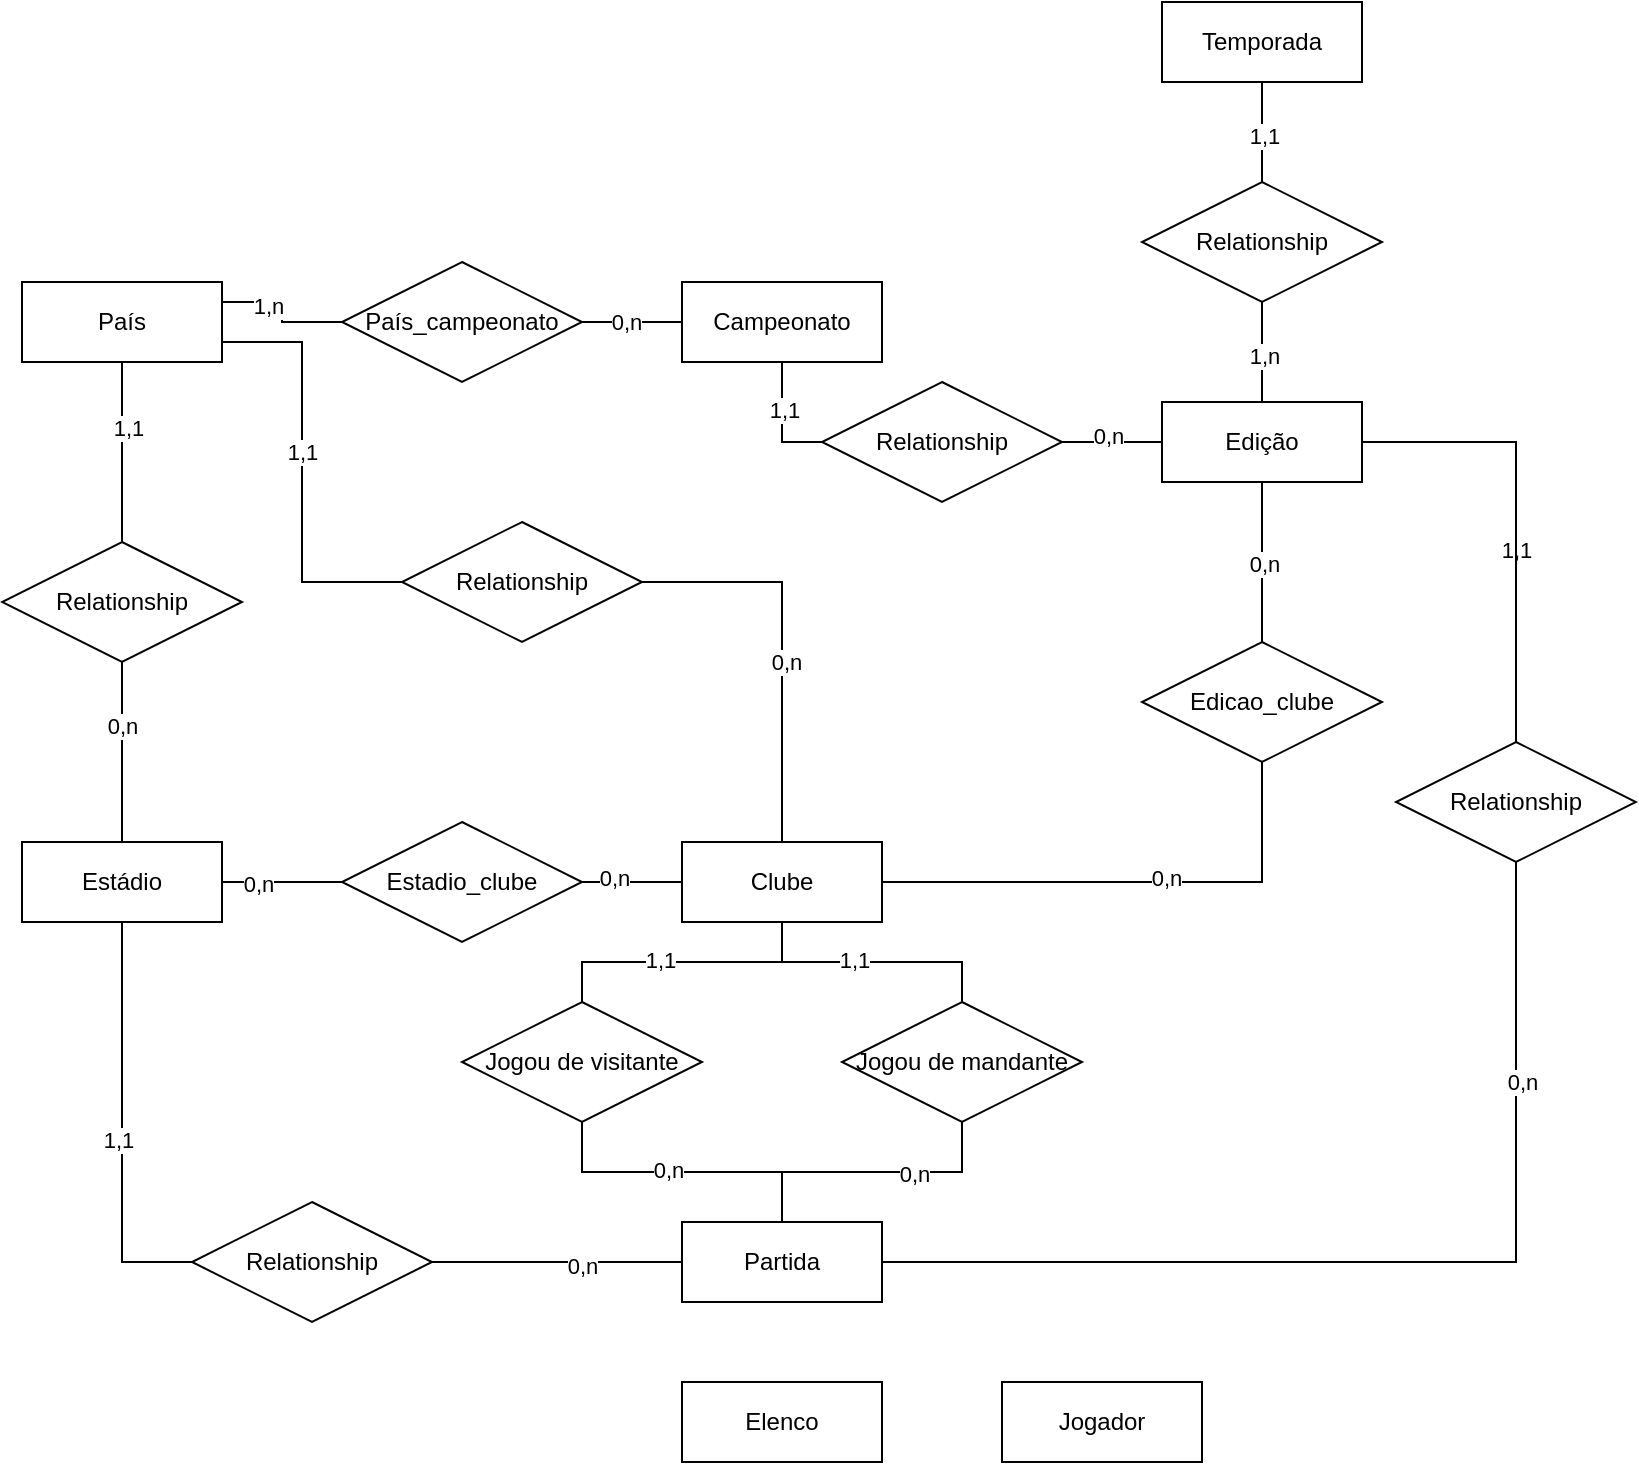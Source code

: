 <mxfile version="22.0.4" type="github">
  <diagram name="Página-1" id="wu61jTHMR0RudlEywtw_">
    <mxGraphModel dx="1723" dy="760" grid="1" gridSize="10" guides="1" tooltips="1" connect="1" arrows="1" fold="1" page="1" pageScale="1" pageWidth="827" pageHeight="1169" math="0" shadow="0">
      <root>
        <mxCell id="0" />
        <mxCell id="1" parent="0" />
        <mxCell id="DVxih_do49LNcKvW1eOE-18" style="edgeStyle=orthogonalEdgeStyle;rounded=0;orthogonalLoop=1;jettySize=auto;html=1;endArrow=none;endFill=0;exitX=1;exitY=0.25;exitDx=0;exitDy=0;" parent="1" source="DVxih_do49LNcKvW1eOE-14" target="DVxih_do49LNcKvW1eOE-17" edge="1">
          <mxGeometry relative="1" as="geometry" />
        </mxCell>
        <mxCell id="DVxih_do49LNcKvW1eOE-21" value="1,n" style="edgeLabel;html=1;align=center;verticalAlign=middle;resizable=0;points=[];" parent="DVxih_do49LNcKvW1eOE-18" vertex="1" connectable="0">
          <mxGeometry x="-0.36" y="-2" relative="1" as="geometry">
            <mxPoint as="offset" />
          </mxGeometry>
        </mxCell>
        <mxCell id="DVxih_do49LNcKvW1eOE-14" value="País" style="whiteSpace=wrap;html=1;align=center;" parent="1" vertex="1">
          <mxGeometry x="20" y="230" width="100" height="40" as="geometry" />
        </mxCell>
        <mxCell id="RqUicOI7TiJI8YXZ8y7m-11" style="edgeStyle=orthogonalEdgeStyle;rounded=0;orthogonalLoop=1;jettySize=auto;html=1;entryX=0;entryY=0.5;entryDx=0;entryDy=0;endArrow=none;endFill=0;" parent="1" source="DVxih_do49LNcKvW1eOE-16" target="RqUicOI7TiJI8YXZ8y7m-10" edge="1">
          <mxGeometry relative="1" as="geometry">
            <Array as="points">
              <mxPoint x="400" y="310" />
            </Array>
          </mxGeometry>
        </mxCell>
        <mxCell id="RqUicOI7TiJI8YXZ8y7m-14" value="1,1" style="edgeLabel;html=1;align=center;verticalAlign=middle;resizable=0;points=[];" parent="RqUicOI7TiJI8YXZ8y7m-11" vertex="1" connectable="0">
          <mxGeometry x="-0.2" y="1" relative="1" as="geometry">
            <mxPoint as="offset" />
          </mxGeometry>
        </mxCell>
        <mxCell id="DVxih_do49LNcKvW1eOE-16" value="Campeonato" style="whiteSpace=wrap;html=1;align=center;" parent="1" vertex="1">
          <mxGeometry x="350" y="230" width="100" height="40" as="geometry" />
        </mxCell>
        <mxCell id="DVxih_do49LNcKvW1eOE-17" value="País_campeonato" style="shape=rhombus;perimeter=rhombusPerimeter;whiteSpace=wrap;html=1;align=center;" parent="1" vertex="1">
          <mxGeometry x="180" y="220" width="120" height="60" as="geometry" />
        </mxCell>
        <mxCell id="DVxih_do49LNcKvW1eOE-24" style="edgeStyle=orthogonalEdgeStyle;rounded=0;orthogonalLoop=1;jettySize=auto;html=1;exitX=0;exitY=0.5;exitDx=0;exitDy=0;endArrow=none;endFill=0;" parent="1" source="DVxih_do49LNcKvW1eOE-16" target="DVxih_do49LNcKvW1eOE-17" edge="1">
          <mxGeometry relative="1" as="geometry">
            <mxPoint x="330" y="220" as="sourcePoint" />
          </mxGeometry>
        </mxCell>
        <mxCell id="DVxih_do49LNcKvW1eOE-39" value="0,n" style="edgeLabel;html=1;align=center;verticalAlign=middle;resizable=0;points=[];" parent="DVxih_do49LNcKvW1eOE-24" vertex="1" connectable="0">
          <mxGeometry x="0.133" y="-3" relative="1" as="geometry">
            <mxPoint y="3" as="offset" />
          </mxGeometry>
        </mxCell>
        <mxCell id="RqUicOI7TiJI8YXZ8y7m-17" style="edgeStyle=orthogonalEdgeStyle;rounded=0;orthogonalLoop=1;jettySize=auto;html=1;entryX=0.5;entryY=0;entryDx=0;entryDy=0;endArrow=none;endFill=0;" parent="1" source="DVxih_do49LNcKvW1eOE-22" target="RqUicOI7TiJI8YXZ8y7m-15" edge="1">
          <mxGeometry relative="1" as="geometry" />
        </mxCell>
        <mxCell id="RqUicOI7TiJI8YXZ8y7m-19" value="1,1" style="edgeLabel;html=1;align=center;verticalAlign=middle;resizable=0;points=[];" parent="RqUicOI7TiJI8YXZ8y7m-17" vertex="1" connectable="0">
          <mxGeometry x="0.067" y="1" relative="1" as="geometry">
            <mxPoint as="offset" />
          </mxGeometry>
        </mxCell>
        <mxCell id="DVxih_do49LNcKvW1eOE-22" value="Temporada" style="whiteSpace=wrap;html=1;align=center;" parent="1" vertex="1">
          <mxGeometry x="590" y="90" width="100" height="40" as="geometry" />
        </mxCell>
        <mxCell id="DVxih_do49LNcKvW1eOE-50" style="edgeStyle=orthogonalEdgeStyle;rounded=0;orthogonalLoop=1;jettySize=auto;html=1;endArrow=none;endFill=0;entryX=1;entryY=0.5;entryDx=0;entryDy=0;exitX=0.5;exitY=0;exitDx=0;exitDy=0;" parent="1" source="DVxih_do49LNcKvW1eOE-44" target="DVxih_do49LNcKvW1eOE-49" edge="1">
          <mxGeometry relative="1" as="geometry">
            <mxPoint x="440" y="460" as="sourcePoint" />
            <mxPoint x="370" y="330" as="targetPoint" />
            <Array as="points">
              <mxPoint x="400" y="380" />
            </Array>
          </mxGeometry>
        </mxCell>
        <mxCell id="DVxih_do49LNcKvW1eOE-53" value="0,n" style="edgeLabel;html=1;align=center;verticalAlign=middle;resizable=0;points=[];" parent="DVxih_do49LNcKvW1eOE-50" vertex="1" connectable="0">
          <mxGeometry x="-0.095" y="-2" relative="1" as="geometry">
            <mxPoint as="offset" />
          </mxGeometry>
        </mxCell>
        <mxCell id="DVxih_do49LNcKvW1eOE-58" style="edgeStyle=orthogonalEdgeStyle;rounded=0;orthogonalLoop=1;jettySize=auto;html=1;entryX=0.5;entryY=0;entryDx=0;entryDy=0;endArrow=none;endFill=0;" parent="1" source="DVxih_do49LNcKvW1eOE-44" target="DVxih_do49LNcKvW1eOE-56" edge="1">
          <mxGeometry relative="1" as="geometry" />
        </mxCell>
        <mxCell id="DVxih_do49LNcKvW1eOE-67" value="1,1" style="edgeLabel;html=1;align=center;verticalAlign=middle;resizable=0;points=[];" parent="DVxih_do49LNcKvW1eOE-58" vertex="1" connectable="0">
          <mxGeometry x="0.165" y="-1" relative="1" as="geometry">
            <mxPoint as="offset" />
          </mxGeometry>
        </mxCell>
        <mxCell id="DVxih_do49LNcKvW1eOE-60" style="edgeStyle=orthogonalEdgeStyle;rounded=0;orthogonalLoop=1;jettySize=auto;html=1;endArrow=none;endFill=0;entryX=0.5;entryY=0;entryDx=0;entryDy=0;exitX=0.5;exitY=1;exitDx=0;exitDy=0;" parent="1" source="DVxih_do49LNcKvW1eOE-44" target="DVxih_do49LNcKvW1eOE-57" edge="1">
          <mxGeometry relative="1" as="geometry" />
        </mxCell>
        <mxCell id="DVxih_do49LNcKvW1eOE-68" value="1,1" style="edgeLabel;html=1;align=center;verticalAlign=middle;resizable=0;points=[];" parent="DVxih_do49LNcKvW1eOE-60" vertex="1" connectable="0">
          <mxGeometry x="-0.143" y="1" relative="1" as="geometry">
            <mxPoint as="offset" />
          </mxGeometry>
        </mxCell>
        <mxCell id="RqUicOI7TiJI8YXZ8y7m-21" style="edgeStyle=orthogonalEdgeStyle;rounded=0;orthogonalLoop=1;jettySize=auto;html=1;entryX=0.5;entryY=1;entryDx=0;entryDy=0;endArrow=none;endFill=0;exitX=1;exitY=0.5;exitDx=0;exitDy=0;" parent="1" source="DVxih_do49LNcKvW1eOE-44" target="RqUicOI7TiJI8YXZ8y7m-22" edge="1">
          <mxGeometry relative="1" as="geometry">
            <mxPoint x="640" y="470" as="targetPoint" />
          </mxGeometry>
        </mxCell>
        <mxCell id="RqUicOI7TiJI8YXZ8y7m-25" value="0,n" style="edgeLabel;html=1;align=center;verticalAlign=middle;resizable=0;points=[];" parent="RqUicOI7TiJI8YXZ8y7m-21" vertex="1" connectable="0">
          <mxGeometry x="0.133" y="2" relative="1" as="geometry">
            <mxPoint as="offset" />
          </mxGeometry>
        </mxCell>
        <mxCell id="DVxih_do49LNcKvW1eOE-44" value="Clube" style="whiteSpace=wrap;html=1;align=center;" parent="1" vertex="1">
          <mxGeometry x="350" y="510" width="100" height="40" as="geometry" />
        </mxCell>
        <mxCell id="DVxih_do49LNcKvW1eOE-51" style="edgeStyle=orthogonalEdgeStyle;rounded=0;orthogonalLoop=1;jettySize=auto;html=1;endArrow=none;endFill=0;exitX=0;exitY=0.5;exitDx=0;exitDy=0;entryX=1;entryY=0.75;entryDx=0;entryDy=0;" parent="1" source="DVxih_do49LNcKvW1eOE-49" target="DVxih_do49LNcKvW1eOE-14" edge="1">
          <mxGeometry relative="1" as="geometry">
            <Array as="points">
              <mxPoint x="160" y="380" />
              <mxPoint x="160" y="260" />
            </Array>
          </mxGeometry>
        </mxCell>
        <mxCell id="DVxih_do49LNcKvW1eOE-52" value="1,1" style="edgeLabel;html=1;align=center;verticalAlign=middle;resizable=0;points=[];" parent="DVxih_do49LNcKvW1eOE-51" vertex="1" connectable="0">
          <mxGeometry x="0.102" relative="1" as="geometry">
            <mxPoint as="offset" />
          </mxGeometry>
        </mxCell>
        <mxCell id="DVxih_do49LNcKvW1eOE-49" value="Relationship" style="shape=rhombus;perimeter=rhombusPerimeter;whiteSpace=wrap;html=1;align=center;" parent="1" vertex="1">
          <mxGeometry x="210" y="350" width="120" height="60" as="geometry" />
        </mxCell>
        <mxCell id="YWX6sTPGv2kubYQZJfxd-3" style="edgeStyle=orthogonalEdgeStyle;rounded=0;orthogonalLoop=1;jettySize=auto;html=1;entryX=0.5;entryY=1;entryDx=0;entryDy=0;endArrow=none;endFill=0;exitX=1;exitY=0.5;exitDx=0;exitDy=0;" parent="1" source="DVxih_do49LNcKvW1eOE-54" target="YWX6sTPGv2kubYQZJfxd-4" edge="1">
          <mxGeometry relative="1" as="geometry">
            <Array as="points">
              <mxPoint x="767" y="720" />
            </Array>
          </mxGeometry>
        </mxCell>
        <mxCell id="YWX6sTPGv2kubYQZJfxd-5" value="1,1" style="edgeLabel;html=1;align=center;verticalAlign=middle;resizable=0;points=[];" parent="YWX6sTPGv2kubYQZJfxd-3" vertex="1" connectable="0">
          <mxGeometry x="0.402" y="-1" relative="1" as="geometry">
            <mxPoint x="-1" y="-311" as="offset" />
          </mxGeometry>
        </mxCell>
        <mxCell id="YWX6sTPGv2kubYQZJfxd-6" value="0,n" style="edgeLabel;html=1;align=center;verticalAlign=middle;resizable=0;points=[];" parent="YWX6sTPGv2kubYQZJfxd-3" vertex="1" connectable="0">
          <mxGeometry x="-0.293" y="2" relative="1" as="geometry">
            <mxPoint x="137" y="-88" as="offset" />
          </mxGeometry>
        </mxCell>
        <mxCell id="DVxih_do49LNcKvW1eOE-54" value="Partida" style="whiteSpace=wrap;html=1;align=center;" parent="1" vertex="1">
          <mxGeometry x="350" y="700" width="100" height="40" as="geometry" />
        </mxCell>
        <mxCell id="DVxih_do49LNcKvW1eOE-59" style="edgeStyle=orthogonalEdgeStyle;rounded=0;orthogonalLoop=1;jettySize=auto;html=1;endArrow=none;endFill=0;" parent="1" source="DVxih_do49LNcKvW1eOE-56" target="DVxih_do49LNcKvW1eOE-54" edge="1">
          <mxGeometry relative="1" as="geometry" />
        </mxCell>
        <mxCell id="DVxih_do49LNcKvW1eOE-65" value="0,n" style="edgeLabel;html=1;align=center;verticalAlign=middle;resizable=0;points=[];" parent="DVxih_do49LNcKvW1eOE-59" vertex="1" connectable="0">
          <mxGeometry x="-0.099" y="1" relative="1" as="geometry">
            <mxPoint as="offset" />
          </mxGeometry>
        </mxCell>
        <mxCell id="DVxih_do49LNcKvW1eOE-56" value="Jogou de visitante" style="shape=rhombus;perimeter=rhombusPerimeter;whiteSpace=wrap;html=1;align=center;" parent="1" vertex="1">
          <mxGeometry x="240" y="590" width="120" height="60" as="geometry" />
        </mxCell>
        <mxCell id="DVxih_do49LNcKvW1eOE-61" style="edgeStyle=orthogonalEdgeStyle;rounded=0;orthogonalLoop=1;jettySize=auto;html=1;endArrow=none;endFill=0;entryX=0.5;entryY=0;entryDx=0;entryDy=0;exitX=0.5;exitY=1;exitDx=0;exitDy=0;" parent="1" source="DVxih_do49LNcKvW1eOE-57" target="DVxih_do49LNcKvW1eOE-54" edge="1">
          <mxGeometry relative="1" as="geometry" />
        </mxCell>
        <mxCell id="DVxih_do49LNcKvW1eOE-66" value="0,n" style="edgeLabel;html=1;align=center;verticalAlign=middle;resizable=0;points=[];" parent="DVxih_do49LNcKvW1eOE-61" vertex="1" connectable="0">
          <mxGeometry x="-0.29" y="1" relative="1" as="geometry">
            <mxPoint as="offset" />
          </mxGeometry>
        </mxCell>
        <mxCell id="DVxih_do49LNcKvW1eOE-57" value="Jogou de mandante" style="shape=rhombus;perimeter=rhombusPerimeter;whiteSpace=wrap;html=1;align=center;" parent="1" vertex="1">
          <mxGeometry x="430" y="590" width="120" height="60" as="geometry" />
        </mxCell>
        <mxCell id="DVxih_do49LNcKvW1eOE-71" value="Elenco" style="whiteSpace=wrap;html=1;align=center;" parent="1" vertex="1">
          <mxGeometry x="350" y="780" width="100" height="40" as="geometry" />
        </mxCell>
        <mxCell id="YWX6sTPGv2kubYQZJfxd-1" value="Jogador" style="whiteSpace=wrap;html=1;align=center;" parent="1" vertex="1">
          <mxGeometry x="510" y="780" width="100" height="40" as="geometry" />
        </mxCell>
        <mxCell id="YWX6sTPGv2kubYQZJfxd-8" style="edgeStyle=orthogonalEdgeStyle;rounded=0;orthogonalLoop=1;jettySize=auto;html=1;entryX=0;entryY=0.5;entryDx=0;entryDy=0;endArrow=none;endFill=0;" parent="1" source="YWX6sTPGv2kubYQZJfxd-2" target="YWX6sTPGv2kubYQZJfxd-7" edge="1">
          <mxGeometry relative="1" as="geometry" />
        </mxCell>
        <mxCell id="YWX6sTPGv2kubYQZJfxd-10" value="0,n" style="edgeLabel;html=1;align=center;verticalAlign=middle;resizable=0;points=[];" parent="YWX6sTPGv2kubYQZJfxd-8" vertex="1" connectable="0">
          <mxGeometry x="-0.4" y="-1" relative="1" as="geometry">
            <mxPoint as="offset" />
          </mxGeometry>
        </mxCell>
        <mxCell id="RqUicOI7TiJI8YXZ8y7m-1" style="edgeStyle=orthogonalEdgeStyle;rounded=0;orthogonalLoop=1;jettySize=auto;html=1;exitX=0.5;exitY=1;exitDx=0;exitDy=0;entryX=0;entryY=0.5;entryDx=0;entryDy=0;endArrow=none;endFill=0;" parent="1" source="YWX6sTPGv2kubYQZJfxd-2" target="RqUicOI7TiJI8YXZ8y7m-2" edge="1">
          <mxGeometry relative="1" as="geometry">
            <mxPoint x="165" y="660" as="targetPoint" />
            <Array as="points">
              <mxPoint x="70" y="720" />
            </Array>
          </mxGeometry>
        </mxCell>
        <mxCell id="RqUicOI7TiJI8YXZ8y7m-4" value="1,1" style="edgeLabel;html=1;align=center;verticalAlign=middle;resizable=0;points=[];" parent="RqUicOI7TiJI8YXZ8y7m-1" vertex="1" connectable="0">
          <mxGeometry x="0.064" y="-2" relative="1" as="geometry">
            <mxPoint as="offset" />
          </mxGeometry>
        </mxCell>
        <mxCell id="YWX6sTPGv2kubYQZJfxd-2" value="Estádio" style="whiteSpace=wrap;html=1;align=center;" parent="1" vertex="1">
          <mxGeometry x="20" y="510" width="100" height="40" as="geometry" />
        </mxCell>
        <mxCell id="RqUicOI7TiJI8YXZ8y7m-7" style="edgeStyle=orthogonalEdgeStyle;rounded=0;orthogonalLoop=1;jettySize=auto;html=1;entryX=1;entryY=0.5;entryDx=0;entryDy=0;endArrow=none;endFill=0;exitX=0.5;exitY=0;exitDx=0;exitDy=0;" parent="1" source="YWX6sTPGv2kubYQZJfxd-4" target="RqUicOI7TiJI8YXZ8y7m-6" edge="1">
          <mxGeometry relative="1" as="geometry">
            <Array as="points">
              <mxPoint x="767" y="310" />
            </Array>
          </mxGeometry>
        </mxCell>
        <mxCell id="YWX6sTPGv2kubYQZJfxd-4" value="Relationship" style="shape=rhombus;perimeter=rhombusPerimeter;whiteSpace=wrap;html=1;align=center;" parent="1" vertex="1">
          <mxGeometry x="707" y="460" width="120" height="60" as="geometry" />
        </mxCell>
        <mxCell id="YWX6sTPGv2kubYQZJfxd-9" style="edgeStyle=orthogonalEdgeStyle;rounded=0;orthogonalLoop=1;jettySize=auto;html=1;entryX=0;entryY=0.5;entryDx=0;entryDy=0;endArrow=none;endFill=0;" parent="1" source="YWX6sTPGv2kubYQZJfxd-7" target="DVxih_do49LNcKvW1eOE-44" edge="1">
          <mxGeometry relative="1" as="geometry" />
        </mxCell>
        <mxCell id="YWX6sTPGv2kubYQZJfxd-11" value="0,n" style="edgeLabel;html=1;align=center;verticalAlign=middle;resizable=0;points=[];" parent="YWX6sTPGv2kubYQZJfxd-9" vertex="1" connectable="0">
          <mxGeometry x="-0.388" y="2" relative="1" as="geometry">
            <mxPoint as="offset" />
          </mxGeometry>
        </mxCell>
        <mxCell id="YWX6sTPGv2kubYQZJfxd-7" value="Estadio_clube" style="shape=rhombus;perimeter=rhombusPerimeter;whiteSpace=wrap;html=1;align=center;" parent="1" vertex="1">
          <mxGeometry x="180" y="500" width="120" height="60" as="geometry" />
        </mxCell>
        <mxCell id="YWX6sTPGv2kubYQZJfxd-14" style="edgeStyle=orthogonalEdgeStyle;rounded=0;orthogonalLoop=1;jettySize=auto;html=1;entryX=0.5;entryY=0;entryDx=0;entryDy=0;endArrow=none;endFill=0;" parent="1" source="YWX6sTPGv2kubYQZJfxd-13" target="YWX6sTPGv2kubYQZJfxd-2" edge="1">
          <mxGeometry relative="1" as="geometry">
            <Array as="points">
              <mxPoint x="70" y="490" />
            </Array>
          </mxGeometry>
        </mxCell>
        <mxCell id="YWX6sTPGv2kubYQZJfxd-17" value="0,n" style="edgeLabel;html=1;align=center;verticalAlign=middle;resizable=0;points=[];" parent="YWX6sTPGv2kubYQZJfxd-14" vertex="1" connectable="0">
          <mxGeometry x="-0.3" relative="1" as="geometry">
            <mxPoint as="offset" />
          </mxGeometry>
        </mxCell>
        <mxCell id="YWX6sTPGv2kubYQZJfxd-15" style="edgeStyle=orthogonalEdgeStyle;rounded=0;orthogonalLoop=1;jettySize=auto;html=1;entryX=0.5;entryY=1;entryDx=0;entryDy=0;endArrow=none;endFill=0;" parent="1" source="YWX6sTPGv2kubYQZJfxd-13" target="DVxih_do49LNcKvW1eOE-14" edge="1">
          <mxGeometry relative="1" as="geometry" />
        </mxCell>
        <mxCell id="YWX6sTPGv2kubYQZJfxd-16" value="1,1" style="edgeLabel;html=1;align=center;verticalAlign=middle;resizable=0;points=[];" parent="YWX6sTPGv2kubYQZJfxd-15" vertex="1" connectable="0">
          <mxGeometry x="0.28" y="-3" relative="1" as="geometry">
            <mxPoint as="offset" />
          </mxGeometry>
        </mxCell>
        <mxCell id="YWX6sTPGv2kubYQZJfxd-13" value="Relationship" style="shape=rhombus;perimeter=rhombusPerimeter;whiteSpace=wrap;html=1;align=center;" parent="1" vertex="1">
          <mxGeometry x="10" y="360" width="120" height="60" as="geometry" />
        </mxCell>
        <mxCell id="RqUicOI7TiJI8YXZ8y7m-3" style="edgeStyle=orthogonalEdgeStyle;rounded=0;orthogonalLoop=1;jettySize=auto;html=1;entryX=0;entryY=0.5;entryDx=0;entryDy=0;endArrow=none;endFill=0;" parent="1" source="RqUicOI7TiJI8YXZ8y7m-2" target="DVxih_do49LNcKvW1eOE-54" edge="1">
          <mxGeometry relative="1" as="geometry" />
        </mxCell>
        <mxCell id="RqUicOI7TiJI8YXZ8y7m-5" value="0,n" style="edgeLabel;html=1;align=center;verticalAlign=middle;resizable=0;points=[];" parent="RqUicOI7TiJI8YXZ8y7m-3" vertex="1" connectable="0">
          <mxGeometry x="0.189" y="-2" relative="1" as="geometry">
            <mxPoint as="offset" />
          </mxGeometry>
        </mxCell>
        <mxCell id="RqUicOI7TiJI8YXZ8y7m-2" value="Relationship" style="shape=rhombus;perimeter=rhombusPerimeter;whiteSpace=wrap;html=1;align=center;" parent="1" vertex="1">
          <mxGeometry x="105" y="690" width="120" height="60" as="geometry" />
        </mxCell>
        <mxCell id="RqUicOI7TiJI8YXZ8y7m-6" value="Edição" style="whiteSpace=wrap;html=1;align=center;" parent="1" vertex="1">
          <mxGeometry x="590" y="290" width="100" height="40" as="geometry" />
        </mxCell>
        <mxCell id="RqUicOI7TiJI8YXZ8y7m-12" style="edgeStyle=orthogonalEdgeStyle;rounded=0;orthogonalLoop=1;jettySize=auto;html=1;entryX=0;entryY=0.5;entryDx=0;entryDy=0;endArrow=none;endFill=0;exitX=1;exitY=0.5;exitDx=0;exitDy=0;" parent="1" source="RqUicOI7TiJI8YXZ8y7m-10" target="RqUicOI7TiJI8YXZ8y7m-6" edge="1">
          <mxGeometry relative="1" as="geometry" />
        </mxCell>
        <mxCell id="RqUicOI7TiJI8YXZ8y7m-13" value="0,n" style="edgeLabel;html=1;align=center;verticalAlign=middle;resizable=0;points=[];" parent="RqUicOI7TiJI8YXZ8y7m-12" vertex="1" connectable="0">
          <mxGeometry x="-0.1" relative="1" as="geometry">
            <mxPoint y="-3" as="offset" />
          </mxGeometry>
        </mxCell>
        <mxCell id="RqUicOI7TiJI8YXZ8y7m-10" value="Relationship" style="shape=rhombus;perimeter=rhombusPerimeter;whiteSpace=wrap;html=1;align=center;" parent="1" vertex="1">
          <mxGeometry x="420" y="280" width="120" height="60" as="geometry" />
        </mxCell>
        <mxCell id="RqUicOI7TiJI8YXZ8y7m-18" style="edgeStyle=orthogonalEdgeStyle;rounded=0;orthogonalLoop=1;jettySize=auto;html=1;entryX=0.5;entryY=0;entryDx=0;entryDy=0;endArrow=none;endFill=0;" parent="1" source="RqUicOI7TiJI8YXZ8y7m-15" target="RqUicOI7TiJI8YXZ8y7m-6" edge="1">
          <mxGeometry relative="1" as="geometry" />
        </mxCell>
        <mxCell id="RqUicOI7TiJI8YXZ8y7m-20" value="1,n" style="edgeLabel;html=1;align=center;verticalAlign=middle;resizable=0;points=[];" parent="RqUicOI7TiJI8YXZ8y7m-18" vertex="1" connectable="0">
          <mxGeometry x="0.083" y="1" relative="1" as="geometry">
            <mxPoint as="offset" />
          </mxGeometry>
        </mxCell>
        <mxCell id="RqUicOI7TiJI8YXZ8y7m-15" value="Relationship" style="shape=rhombus;perimeter=rhombusPerimeter;whiteSpace=wrap;html=1;align=center;" parent="1" vertex="1">
          <mxGeometry x="580" y="180" width="120" height="60" as="geometry" />
        </mxCell>
        <mxCell id="RqUicOI7TiJI8YXZ8y7m-23" style="edgeStyle=orthogonalEdgeStyle;rounded=0;orthogonalLoop=1;jettySize=auto;html=1;entryX=0.5;entryY=1;entryDx=0;entryDy=0;endArrow=none;endFill=0;exitX=0.5;exitY=0;exitDx=0;exitDy=0;" parent="1" source="RqUicOI7TiJI8YXZ8y7m-22" target="RqUicOI7TiJI8YXZ8y7m-6" edge="1">
          <mxGeometry relative="1" as="geometry" />
        </mxCell>
        <mxCell id="RqUicOI7TiJI8YXZ8y7m-24" value="0,n" style="edgeLabel;html=1;align=center;verticalAlign=middle;resizable=0;points=[];" parent="RqUicOI7TiJI8YXZ8y7m-23" vertex="1" connectable="0">
          <mxGeometry x="-0.02" y="-1" relative="1" as="geometry">
            <mxPoint as="offset" />
          </mxGeometry>
        </mxCell>
        <mxCell id="RqUicOI7TiJI8YXZ8y7m-22" value="Edicao_clube" style="shape=rhombus;perimeter=rhombusPerimeter;whiteSpace=wrap;html=1;align=center;" parent="1" vertex="1">
          <mxGeometry x="580" y="410" width="120" height="60" as="geometry" />
        </mxCell>
      </root>
    </mxGraphModel>
  </diagram>
</mxfile>
